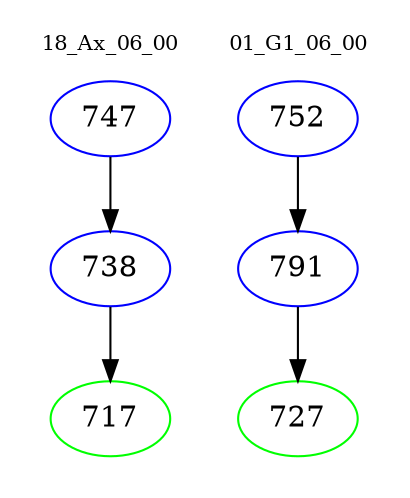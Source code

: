 digraph{
subgraph cluster_0 {
color = white
label = "18_Ax_06_00";
fontsize=10;
T0_747 [label="747", color="blue"]
T0_747 -> T0_738 [color="black"]
T0_738 [label="738", color="blue"]
T0_738 -> T0_717 [color="black"]
T0_717 [label="717", color="green"]
}
subgraph cluster_1 {
color = white
label = "01_G1_06_00";
fontsize=10;
T1_752 [label="752", color="blue"]
T1_752 -> T1_791 [color="black"]
T1_791 [label="791", color="blue"]
T1_791 -> T1_727 [color="black"]
T1_727 [label="727", color="green"]
}
}
